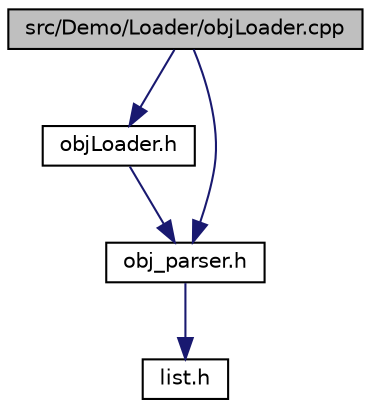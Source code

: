 digraph "src/Demo/Loader/objLoader.cpp"
{
  edge [fontname="Helvetica",fontsize="10",labelfontname="Helvetica",labelfontsize="10"];
  node [fontname="Helvetica",fontsize="10",shape=record];
  Node1 [label="src/Demo/Loader/objLoader.cpp",height=0.2,width=0.4,color="black", fillcolor="grey75", style="filled" fontcolor="black"];
  Node1 -> Node2 [color="midnightblue",fontsize="10",style="solid",fontname="Helvetica"];
  Node2 [label="objLoader.h",height=0.2,width=0.4,color="black", fillcolor="white", style="filled",URL="$_demo_2_loader_2_obj_loader_8h.html"];
  Node2 -> Node3 [color="midnightblue",fontsize="10",style="solid",fontname="Helvetica"];
  Node3 [label="obj_parser.h",height=0.2,width=0.4,color="black", fillcolor="white", style="filled",URL="$obj__parser_8h.html"];
  Node3 -> Node4 [color="midnightblue",fontsize="10",style="solid",fontname="Helvetica"];
  Node4 [label="list.h",height=0.2,width=0.4,color="black", fillcolor="white", style="filled",URL="$_demo_2_loader_2_list_8h.html"];
  Node1 -> Node3 [color="midnightblue",fontsize="10",style="solid",fontname="Helvetica"];
}
